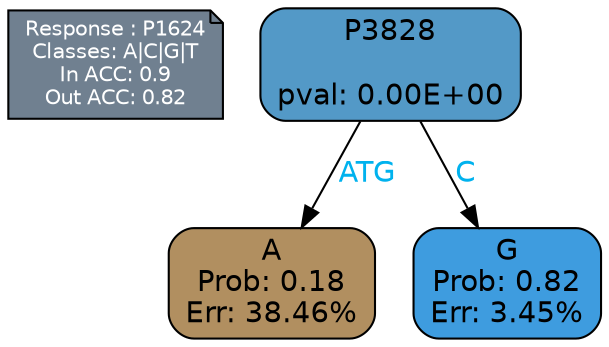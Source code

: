 digraph Tree {
node [shape=box, style="filled, rounded", color="black", fontname=helvetica] ;
graph [ranksep=equally, splines=polylines, bgcolor=transparent, dpi=600] ;
edge [fontname=helvetica] ;
LEGEND [label="Response : P1624
Classes: A|C|G|T
In ACC: 0.9
Out ACC: 0.82
",shape=note,align=left,style=filled,fillcolor="slategray",fontcolor="white",fontsize=10];1 [label="P3828

pval: 0.00E+00", fillcolor="#5399c7"] ;
2 [label="A
Prob: 0.18
Err: 38.46%", fillcolor="#b18f60"] ;
3 [label="G
Prob: 0.82
Err: 3.45%", fillcolor="#3e9cdf"] ;
1 -> 2 [label="ATG",fontcolor=deepskyblue2] ;
1 -> 3 [label="C",fontcolor=deepskyblue2] ;
{rank = same; 2;3;}{rank = same; LEGEND;1;}}